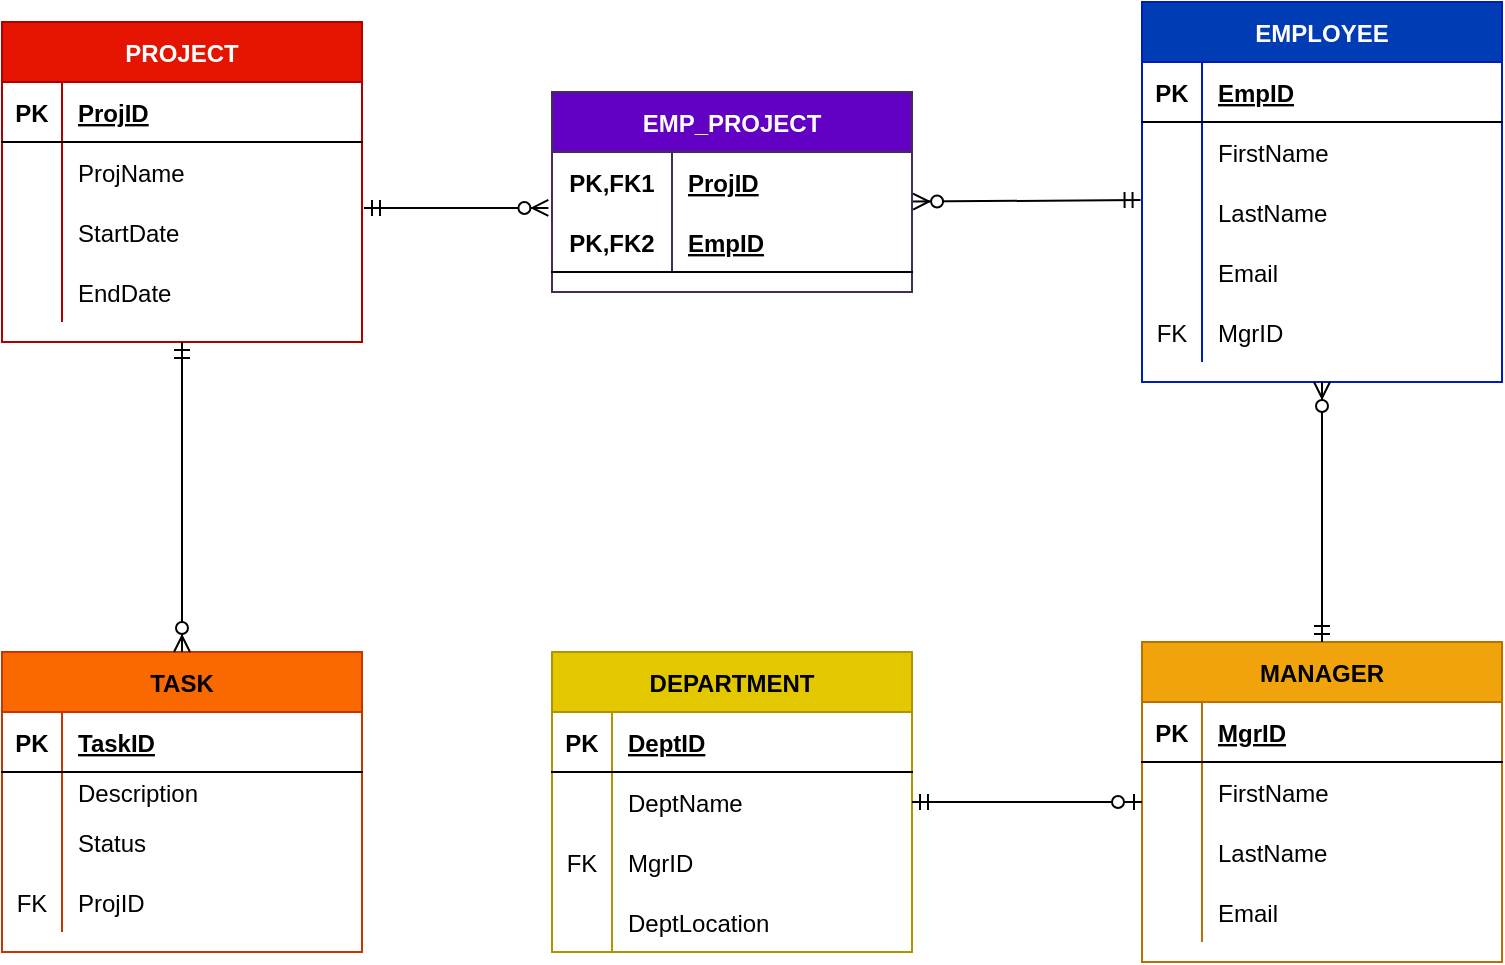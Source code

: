 <mxfile version="14.7.10" type="github">
  <diagram id="k0CBG_LT2ejW3VixiRD7" name="Page-1">
    <mxGraphModel dx="480" dy="577" grid="1" gridSize="10" guides="1" tooltips="1" connect="1" arrows="1" fold="1" page="1" pageScale="1" pageWidth="850" pageHeight="1100" math="0" shadow="0">
      <root>
        <mxCell id="0" />
        <mxCell id="1" parent="0" />
        <mxCell id="Ovz-r9pCA3V5yrxFts6w-2" value="DEPARTMENT" style="shape=table;startSize=30;container=1;collapsible=1;childLayout=tableLayout;fixedRows=1;rowLines=0;fontStyle=1;align=center;resizeLast=1;fillColor=#e3c800;strokeColor=#B09500;fontColor=#000000;" vertex="1" parent="1">
          <mxGeometry x="335" y="345" width="180" height="150" as="geometry" />
        </mxCell>
        <mxCell id="Ovz-r9pCA3V5yrxFts6w-3" value="" style="shape=partialRectangle;collapsible=0;dropTarget=0;pointerEvents=0;fillColor=none;top=0;left=0;bottom=1;right=0;points=[[0,0.5],[1,0.5]];portConstraint=eastwest;" vertex="1" parent="Ovz-r9pCA3V5yrxFts6w-2">
          <mxGeometry y="30" width="180" height="30" as="geometry" />
        </mxCell>
        <mxCell id="Ovz-r9pCA3V5yrxFts6w-4" value="PK" style="shape=partialRectangle;connectable=0;fillColor=none;top=0;left=0;bottom=0;right=0;fontStyle=1;overflow=hidden;" vertex="1" parent="Ovz-r9pCA3V5yrxFts6w-3">
          <mxGeometry width="30" height="30" as="geometry" />
        </mxCell>
        <mxCell id="Ovz-r9pCA3V5yrxFts6w-5" value="DeptID" style="shape=partialRectangle;connectable=0;fillColor=none;top=0;left=0;bottom=0;right=0;align=left;spacingLeft=6;fontStyle=5;overflow=hidden;" vertex="1" parent="Ovz-r9pCA3V5yrxFts6w-3">
          <mxGeometry x="30" width="150" height="30" as="geometry" />
        </mxCell>
        <mxCell id="Ovz-r9pCA3V5yrxFts6w-6" value="" style="shape=partialRectangle;collapsible=0;dropTarget=0;pointerEvents=0;fillColor=none;top=0;left=0;bottom=0;right=0;points=[[0,0.5],[1,0.5]];portConstraint=eastwest;" vertex="1" parent="Ovz-r9pCA3V5yrxFts6w-2">
          <mxGeometry y="60" width="180" height="30" as="geometry" />
        </mxCell>
        <mxCell id="Ovz-r9pCA3V5yrxFts6w-7" value="" style="shape=partialRectangle;connectable=0;fillColor=none;top=0;left=0;bottom=0;right=0;editable=1;overflow=hidden;" vertex="1" parent="Ovz-r9pCA3V5yrxFts6w-6">
          <mxGeometry width="30" height="30" as="geometry" />
        </mxCell>
        <mxCell id="Ovz-r9pCA3V5yrxFts6w-8" value="DeptName" style="shape=partialRectangle;connectable=0;fillColor=none;top=0;left=0;bottom=0;right=0;align=left;spacingLeft=6;overflow=hidden;" vertex="1" parent="Ovz-r9pCA3V5yrxFts6w-6">
          <mxGeometry x="30" width="150" height="30" as="geometry" />
        </mxCell>
        <mxCell id="Ovz-r9pCA3V5yrxFts6w-98" value="" style="shape=partialRectangle;collapsible=0;dropTarget=0;pointerEvents=0;fillColor=none;top=0;left=0;bottom=0;right=0;points=[[0,0.5],[1,0.5]];portConstraint=eastwest;" vertex="1" parent="Ovz-r9pCA3V5yrxFts6w-2">
          <mxGeometry y="90" width="180" height="30" as="geometry" />
        </mxCell>
        <mxCell id="Ovz-r9pCA3V5yrxFts6w-99" value="FK" style="shape=partialRectangle;connectable=0;fillColor=none;top=0;left=0;bottom=0;right=0;fontStyle=0;overflow=hidden;" vertex="1" parent="Ovz-r9pCA3V5yrxFts6w-98">
          <mxGeometry width="30" height="30" as="geometry" />
        </mxCell>
        <mxCell id="Ovz-r9pCA3V5yrxFts6w-100" value="MgrID" style="shape=partialRectangle;connectable=0;fillColor=none;top=0;left=0;bottom=0;right=0;align=left;spacingLeft=6;fontStyle=0;overflow=hidden;" vertex="1" parent="Ovz-r9pCA3V5yrxFts6w-98">
          <mxGeometry x="30" width="150" height="30" as="geometry" />
        </mxCell>
        <mxCell id="Ovz-r9pCA3V5yrxFts6w-9" value="" style="shape=partialRectangle;collapsible=0;dropTarget=0;pointerEvents=0;fillColor=none;top=0;left=0;bottom=0;right=0;points=[[0,0.5],[1,0.5]];portConstraint=eastwest;" vertex="1" parent="Ovz-r9pCA3V5yrxFts6w-2">
          <mxGeometry y="120" width="180" height="30" as="geometry" />
        </mxCell>
        <mxCell id="Ovz-r9pCA3V5yrxFts6w-10" value="" style="shape=partialRectangle;connectable=0;fillColor=none;top=0;left=0;bottom=0;right=0;editable=1;overflow=hidden;" vertex="1" parent="Ovz-r9pCA3V5yrxFts6w-9">
          <mxGeometry width="30" height="30" as="geometry" />
        </mxCell>
        <mxCell id="Ovz-r9pCA3V5yrxFts6w-11" value="DeptLocation" style="shape=partialRectangle;connectable=0;fillColor=none;top=0;left=0;bottom=0;right=0;align=left;spacingLeft=6;overflow=hidden;" vertex="1" parent="Ovz-r9pCA3V5yrxFts6w-9">
          <mxGeometry x="30" width="150" height="30" as="geometry" />
        </mxCell>
        <mxCell id="Ovz-r9pCA3V5yrxFts6w-15" value="MANAGER" style="shape=table;startSize=30;container=1;collapsible=1;childLayout=tableLayout;fixedRows=1;rowLines=0;fontStyle=1;align=center;resizeLast=1;fillColor=#f0a30a;strokeColor=#BD7000;fontColor=#000000;" vertex="1" parent="1">
          <mxGeometry x="630" y="340" width="180" height="160" as="geometry" />
        </mxCell>
        <mxCell id="Ovz-r9pCA3V5yrxFts6w-16" value="" style="shape=partialRectangle;collapsible=0;dropTarget=0;pointerEvents=0;fillColor=none;top=0;left=0;bottom=1;right=0;points=[[0,0.5],[1,0.5]];portConstraint=eastwest;" vertex="1" parent="Ovz-r9pCA3V5yrxFts6w-15">
          <mxGeometry y="30" width="180" height="30" as="geometry" />
        </mxCell>
        <mxCell id="Ovz-r9pCA3V5yrxFts6w-17" value="PK" style="shape=partialRectangle;connectable=0;fillColor=none;top=0;left=0;bottom=0;right=0;fontStyle=1;overflow=hidden;" vertex="1" parent="Ovz-r9pCA3V5yrxFts6w-16">
          <mxGeometry width="30" height="30" as="geometry" />
        </mxCell>
        <mxCell id="Ovz-r9pCA3V5yrxFts6w-18" value="MgrID" style="shape=partialRectangle;connectable=0;fillColor=none;top=0;left=0;bottom=0;right=0;align=left;spacingLeft=6;fontStyle=5;overflow=hidden;" vertex="1" parent="Ovz-r9pCA3V5yrxFts6w-16">
          <mxGeometry x="30" width="150" height="30" as="geometry" />
        </mxCell>
        <mxCell id="Ovz-r9pCA3V5yrxFts6w-19" value="" style="shape=partialRectangle;collapsible=0;dropTarget=0;pointerEvents=0;fillColor=none;top=0;left=0;bottom=0;right=0;points=[[0,0.5],[1,0.5]];portConstraint=eastwest;" vertex="1" parent="Ovz-r9pCA3V5yrxFts6w-15">
          <mxGeometry y="60" width="180" height="30" as="geometry" />
        </mxCell>
        <mxCell id="Ovz-r9pCA3V5yrxFts6w-20" value="" style="shape=partialRectangle;connectable=0;fillColor=none;top=0;left=0;bottom=0;right=0;editable=1;overflow=hidden;" vertex="1" parent="Ovz-r9pCA3V5yrxFts6w-19">
          <mxGeometry width="30" height="30" as="geometry" />
        </mxCell>
        <mxCell id="Ovz-r9pCA3V5yrxFts6w-21" value="FirstName" style="shape=partialRectangle;connectable=0;fillColor=none;top=0;left=0;bottom=0;right=0;align=left;spacingLeft=6;overflow=hidden;" vertex="1" parent="Ovz-r9pCA3V5yrxFts6w-19">
          <mxGeometry x="30" width="150" height="30" as="geometry" />
        </mxCell>
        <mxCell id="Ovz-r9pCA3V5yrxFts6w-22" value="" style="shape=partialRectangle;collapsible=0;dropTarget=0;pointerEvents=0;fillColor=none;top=0;left=0;bottom=0;right=0;points=[[0,0.5],[1,0.5]];portConstraint=eastwest;" vertex="1" parent="Ovz-r9pCA3V5yrxFts6w-15">
          <mxGeometry y="90" width="180" height="30" as="geometry" />
        </mxCell>
        <mxCell id="Ovz-r9pCA3V5yrxFts6w-23" value="" style="shape=partialRectangle;connectable=0;fillColor=none;top=0;left=0;bottom=0;right=0;editable=1;overflow=hidden;" vertex="1" parent="Ovz-r9pCA3V5yrxFts6w-22">
          <mxGeometry width="30" height="30" as="geometry" />
        </mxCell>
        <mxCell id="Ovz-r9pCA3V5yrxFts6w-24" value="LastName    " style="shape=partialRectangle;connectable=0;fillColor=none;top=0;left=0;bottom=0;right=0;align=left;spacingLeft=6;overflow=hidden;" vertex="1" parent="Ovz-r9pCA3V5yrxFts6w-22">
          <mxGeometry x="30" width="150" height="30" as="geometry" />
        </mxCell>
        <mxCell id="Ovz-r9pCA3V5yrxFts6w-25" value="" style="shape=partialRectangle;collapsible=0;dropTarget=0;pointerEvents=0;fillColor=none;top=0;left=0;bottom=0;right=0;points=[[0,0.5],[1,0.5]];portConstraint=eastwest;" vertex="1" parent="Ovz-r9pCA3V5yrxFts6w-15">
          <mxGeometry y="120" width="180" height="30" as="geometry" />
        </mxCell>
        <mxCell id="Ovz-r9pCA3V5yrxFts6w-26" value="" style="shape=partialRectangle;connectable=0;fillColor=none;top=0;left=0;bottom=0;right=0;editable=1;overflow=hidden;" vertex="1" parent="Ovz-r9pCA3V5yrxFts6w-25">
          <mxGeometry width="30" height="30" as="geometry" />
        </mxCell>
        <mxCell id="Ovz-r9pCA3V5yrxFts6w-27" value="Email" style="shape=partialRectangle;connectable=0;fillColor=none;top=0;left=0;bottom=0;right=0;align=left;spacingLeft=6;overflow=hidden;" vertex="1" parent="Ovz-r9pCA3V5yrxFts6w-25">
          <mxGeometry x="30" width="150" height="30" as="geometry" />
        </mxCell>
        <mxCell id="Ovz-r9pCA3V5yrxFts6w-28" value="EMPLOYEE" style="shape=table;startSize=30;container=1;collapsible=1;childLayout=tableLayout;fixedRows=1;rowLines=0;fontStyle=1;align=center;resizeLast=1;strokeColor=#001DBC;fontColor=#ffffff;fillColor=#003CB3;" vertex="1" parent="1">
          <mxGeometry x="630" y="20" width="180" height="190" as="geometry" />
        </mxCell>
        <mxCell id="Ovz-r9pCA3V5yrxFts6w-29" value="" style="shape=partialRectangle;collapsible=0;dropTarget=0;pointerEvents=0;fillColor=none;top=0;left=0;bottom=1;right=0;points=[[0,0.5],[1,0.5]];portConstraint=eastwest;" vertex="1" parent="Ovz-r9pCA3V5yrxFts6w-28">
          <mxGeometry y="30" width="180" height="30" as="geometry" />
        </mxCell>
        <mxCell id="Ovz-r9pCA3V5yrxFts6w-30" value="PK" style="shape=partialRectangle;connectable=0;fillColor=none;top=0;left=0;bottom=0;right=0;fontStyle=1;overflow=hidden;" vertex="1" parent="Ovz-r9pCA3V5yrxFts6w-29">
          <mxGeometry width="30" height="30" as="geometry" />
        </mxCell>
        <mxCell id="Ovz-r9pCA3V5yrxFts6w-31" value="EmpID" style="shape=partialRectangle;connectable=0;fillColor=none;top=0;left=0;bottom=0;right=0;align=left;spacingLeft=6;fontStyle=5;overflow=hidden;" vertex="1" parent="Ovz-r9pCA3V5yrxFts6w-29">
          <mxGeometry x="30" width="150" height="30" as="geometry" />
        </mxCell>
        <mxCell id="Ovz-r9pCA3V5yrxFts6w-32" value="" style="shape=partialRectangle;collapsible=0;dropTarget=0;pointerEvents=0;fillColor=none;top=0;left=0;bottom=0;right=0;points=[[0,0.5],[1,0.5]];portConstraint=eastwest;" vertex="1" parent="Ovz-r9pCA3V5yrxFts6w-28">
          <mxGeometry y="60" width="180" height="30" as="geometry" />
        </mxCell>
        <mxCell id="Ovz-r9pCA3V5yrxFts6w-33" value="" style="shape=partialRectangle;connectable=0;fillColor=none;top=0;left=0;bottom=0;right=0;editable=1;overflow=hidden;" vertex="1" parent="Ovz-r9pCA3V5yrxFts6w-32">
          <mxGeometry width="30" height="30" as="geometry" />
        </mxCell>
        <mxCell id="Ovz-r9pCA3V5yrxFts6w-34" value="FirstName    " style="shape=partialRectangle;connectable=0;fillColor=none;top=0;left=0;bottom=0;right=0;align=left;spacingLeft=6;overflow=hidden;" vertex="1" parent="Ovz-r9pCA3V5yrxFts6w-32">
          <mxGeometry x="30" width="150" height="30" as="geometry" />
        </mxCell>
        <mxCell id="Ovz-r9pCA3V5yrxFts6w-35" value="" style="shape=partialRectangle;collapsible=0;dropTarget=0;pointerEvents=0;fillColor=none;top=0;left=0;bottom=0;right=0;points=[[0,0.5],[1,0.5]];portConstraint=eastwest;" vertex="1" parent="Ovz-r9pCA3V5yrxFts6w-28">
          <mxGeometry y="90" width="180" height="30" as="geometry" />
        </mxCell>
        <mxCell id="Ovz-r9pCA3V5yrxFts6w-36" value="" style="shape=partialRectangle;connectable=0;fillColor=none;top=0;left=0;bottom=0;right=0;editable=1;overflow=hidden;" vertex="1" parent="Ovz-r9pCA3V5yrxFts6w-35">
          <mxGeometry width="30" height="30" as="geometry" />
        </mxCell>
        <mxCell id="Ovz-r9pCA3V5yrxFts6w-37" value="LastName" style="shape=partialRectangle;connectable=0;fillColor=none;top=0;left=0;bottom=0;right=0;align=left;spacingLeft=6;overflow=hidden;" vertex="1" parent="Ovz-r9pCA3V5yrxFts6w-35">
          <mxGeometry x="30" width="150" height="30" as="geometry" />
        </mxCell>
        <mxCell id="Ovz-r9pCA3V5yrxFts6w-38" value="" style="shape=partialRectangle;collapsible=0;dropTarget=0;pointerEvents=0;fillColor=none;top=0;left=0;bottom=0;right=0;points=[[0,0.5],[1,0.5]];portConstraint=eastwest;" vertex="1" parent="Ovz-r9pCA3V5yrxFts6w-28">
          <mxGeometry y="120" width="180" height="30" as="geometry" />
        </mxCell>
        <mxCell id="Ovz-r9pCA3V5yrxFts6w-39" value="" style="shape=partialRectangle;connectable=0;fillColor=none;top=0;left=0;bottom=0;right=0;editable=1;overflow=hidden;" vertex="1" parent="Ovz-r9pCA3V5yrxFts6w-38">
          <mxGeometry width="30" height="30" as="geometry" />
        </mxCell>
        <mxCell id="Ovz-r9pCA3V5yrxFts6w-40" value="Email" style="shape=partialRectangle;connectable=0;fillColor=none;top=0;left=0;bottom=0;right=0;align=left;spacingLeft=6;overflow=hidden;" vertex="1" parent="Ovz-r9pCA3V5yrxFts6w-38">
          <mxGeometry x="30" width="150" height="30" as="geometry" />
        </mxCell>
        <mxCell id="Ovz-r9pCA3V5yrxFts6w-101" value="" style="shape=partialRectangle;collapsible=0;dropTarget=0;pointerEvents=0;fillColor=none;top=0;left=0;bottom=0;right=0;points=[[0,0.5],[1,0.5]];portConstraint=eastwest;" vertex="1" parent="Ovz-r9pCA3V5yrxFts6w-28">
          <mxGeometry y="150" width="180" height="30" as="geometry" />
        </mxCell>
        <mxCell id="Ovz-r9pCA3V5yrxFts6w-102" value="FK" style="shape=partialRectangle;connectable=0;fillColor=none;top=0;left=0;bottom=0;right=0;fontStyle=0;overflow=hidden;" vertex="1" parent="Ovz-r9pCA3V5yrxFts6w-101">
          <mxGeometry width="30" height="30" as="geometry" />
        </mxCell>
        <mxCell id="Ovz-r9pCA3V5yrxFts6w-103" value="MgrID" style="shape=partialRectangle;connectable=0;fillColor=none;top=0;left=0;bottom=0;right=0;align=left;spacingLeft=6;fontStyle=0;overflow=hidden;" vertex="1" parent="Ovz-r9pCA3V5yrxFts6w-101">
          <mxGeometry x="30" width="150" height="30" as="geometry" />
        </mxCell>
        <mxCell id="Ovz-r9pCA3V5yrxFts6w-41" value="PROJECT" style="shape=table;startSize=30;container=1;collapsible=1;childLayout=tableLayout;fixedRows=1;rowLines=0;fontStyle=1;align=center;resizeLast=1;fillColor=#e51400;strokeColor=#B20000;fontColor=#ffffff;" vertex="1" parent="1">
          <mxGeometry x="60" y="30" width="180" height="160" as="geometry" />
        </mxCell>
        <mxCell id="Ovz-r9pCA3V5yrxFts6w-42" value="" style="shape=partialRectangle;collapsible=0;dropTarget=0;pointerEvents=0;fillColor=none;top=0;left=0;bottom=1;right=0;points=[[0,0.5],[1,0.5]];portConstraint=eastwest;" vertex="1" parent="Ovz-r9pCA3V5yrxFts6w-41">
          <mxGeometry y="30" width="180" height="30" as="geometry" />
        </mxCell>
        <mxCell id="Ovz-r9pCA3V5yrxFts6w-43" value="PK" style="shape=partialRectangle;connectable=0;fillColor=none;top=0;left=0;bottom=0;right=0;fontStyle=1;overflow=hidden;" vertex="1" parent="Ovz-r9pCA3V5yrxFts6w-42">
          <mxGeometry width="30" height="30" as="geometry" />
        </mxCell>
        <mxCell id="Ovz-r9pCA3V5yrxFts6w-44" value="ProjID" style="shape=partialRectangle;connectable=0;fillColor=none;top=0;left=0;bottom=0;right=0;align=left;spacingLeft=6;fontStyle=5;overflow=hidden;" vertex="1" parent="Ovz-r9pCA3V5yrxFts6w-42">
          <mxGeometry x="30" width="150" height="30" as="geometry" />
        </mxCell>
        <mxCell id="Ovz-r9pCA3V5yrxFts6w-48" value="" style="shape=partialRectangle;collapsible=0;dropTarget=0;pointerEvents=0;fillColor=none;top=0;left=0;bottom=0;right=0;points=[[0,0.5],[1,0.5]];portConstraint=eastwest;" vertex="1" parent="Ovz-r9pCA3V5yrxFts6w-41">
          <mxGeometry y="60" width="180" height="30" as="geometry" />
        </mxCell>
        <mxCell id="Ovz-r9pCA3V5yrxFts6w-49" value="" style="shape=partialRectangle;connectable=0;fillColor=none;top=0;left=0;bottom=0;right=0;editable=1;overflow=hidden;" vertex="1" parent="Ovz-r9pCA3V5yrxFts6w-48">
          <mxGeometry width="30" height="30" as="geometry" />
        </mxCell>
        <mxCell id="Ovz-r9pCA3V5yrxFts6w-50" value="ProjName    " style="shape=partialRectangle;connectable=0;fillColor=none;top=0;left=0;bottom=0;right=0;align=left;spacingLeft=6;overflow=hidden;" vertex="1" parent="Ovz-r9pCA3V5yrxFts6w-48">
          <mxGeometry x="30" width="150" height="30" as="geometry" />
        </mxCell>
        <mxCell id="Ovz-r9pCA3V5yrxFts6w-51" value="" style="shape=partialRectangle;collapsible=0;dropTarget=0;pointerEvents=0;fillColor=none;top=0;left=0;bottom=0;right=0;points=[[0,0.5],[1,0.5]];portConstraint=eastwest;" vertex="1" parent="Ovz-r9pCA3V5yrxFts6w-41">
          <mxGeometry y="90" width="180" height="30" as="geometry" />
        </mxCell>
        <mxCell id="Ovz-r9pCA3V5yrxFts6w-52" value="" style="shape=partialRectangle;connectable=0;fillColor=none;top=0;left=0;bottom=0;right=0;editable=1;overflow=hidden;" vertex="1" parent="Ovz-r9pCA3V5yrxFts6w-51">
          <mxGeometry width="30" height="30" as="geometry" />
        </mxCell>
        <mxCell id="Ovz-r9pCA3V5yrxFts6w-53" value="StartDate" style="shape=partialRectangle;connectable=0;fillColor=none;top=0;left=0;bottom=0;right=0;align=left;spacingLeft=6;overflow=hidden;" vertex="1" parent="Ovz-r9pCA3V5yrxFts6w-51">
          <mxGeometry x="30" width="150" height="30" as="geometry" />
        </mxCell>
        <mxCell id="Ovz-r9pCA3V5yrxFts6w-67" style="shape=partialRectangle;collapsible=0;dropTarget=0;pointerEvents=0;fillColor=none;top=0;left=0;bottom=0;right=0;points=[[0,0.5],[1,0.5]];portConstraint=eastwest;" vertex="1" parent="Ovz-r9pCA3V5yrxFts6w-41">
          <mxGeometry y="120" width="180" height="30" as="geometry" />
        </mxCell>
        <mxCell id="Ovz-r9pCA3V5yrxFts6w-68" style="shape=partialRectangle;connectable=0;fillColor=none;top=0;left=0;bottom=0;right=0;editable=1;overflow=hidden;" vertex="1" parent="Ovz-r9pCA3V5yrxFts6w-67">
          <mxGeometry width="30" height="30" as="geometry" />
        </mxCell>
        <mxCell id="Ovz-r9pCA3V5yrxFts6w-69" value="EndDate" style="shape=partialRectangle;connectable=0;fillColor=none;top=0;left=0;bottom=0;right=0;align=left;spacingLeft=6;overflow=hidden;" vertex="1" parent="Ovz-r9pCA3V5yrxFts6w-67">
          <mxGeometry x="30" width="150" height="30" as="geometry" />
        </mxCell>
        <mxCell id="Ovz-r9pCA3V5yrxFts6w-54" value="TASK" style="shape=table;startSize=30;container=1;collapsible=1;childLayout=tableLayout;fixedRows=1;rowLines=0;fontStyle=1;align=center;resizeLast=1;fillColor=#fa6800;strokeColor=#C73500;fontColor=#000000;" vertex="1" parent="1">
          <mxGeometry x="60" y="345" width="180" height="150" as="geometry" />
        </mxCell>
        <mxCell id="Ovz-r9pCA3V5yrxFts6w-55" value="" style="shape=partialRectangle;collapsible=0;dropTarget=0;pointerEvents=0;fillColor=none;top=0;left=0;bottom=1;right=0;points=[[0,0.5],[1,0.5]];portConstraint=eastwest;" vertex="1" parent="Ovz-r9pCA3V5yrxFts6w-54">
          <mxGeometry y="30" width="180" height="30" as="geometry" />
        </mxCell>
        <mxCell id="Ovz-r9pCA3V5yrxFts6w-56" value="PK" style="shape=partialRectangle;connectable=0;fillColor=none;top=0;left=0;bottom=0;right=0;fontStyle=1;overflow=hidden;" vertex="1" parent="Ovz-r9pCA3V5yrxFts6w-55">
          <mxGeometry width="30" height="30" as="geometry" />
        </mxCell>
        <mxCell id="Ovz-r9pCA3V5yrxFts6w-57" value="TaskID" style="shape=partialRectangle;connectable=0;fillColor=none;top=0;left=0;bottom=0;right=0;align=left;spacingLeft=6;fontStyle=5;overflow=hidden;" vertex="1" parent="Ovz-r9pCA3V5yrxFts6w-55">
          <mxGeometry x="30" width="150" height="30" as="geometry" />
        </mxCell>
        <mxCell id="Ovz-r9pCA3V5yrxFts6w-58" value="" style="shape=partialRectangle;collapsible=0;dropTarget=0;pointerEvents=0;fillColor=none;top=0;left=0;bottom=0;right=0;points=[[0,0.5],[1,0.5]];portConstraint=eastwest;" vertex="1" parent="Ovz-r9pCA3V5yrxFts6w-54">
          <mxGeometry y="60" width="180" height="20" as="geometry" />
        </mxCell>
        <mxCell id="Ovz-r9pCA3V5yrxFts6w-59" value="" style="shape=partialRectangle;connectable=0;fillColor=none;top=0;left=0;bottom=0;right=0;editable=1;overflow=hidden;" vertex="1" parent="Ovz-r9pCA3V5yrxFts6w-58">
          <mxGeometry width="30" height="20" as="geometry" />
        </mxCell>
        <mxCell id="Ovz-r9pCA3V5yrxFts6w-60" value="Description" style="shape=partialRectangle;connectable=0;fillColor=none;top=0;left=0;bottom=0;right=0;align=left;spacingLeft=6;overflow=hidden;" vertex="1" parent="Ovz-r9pCA3V5yrxFts6w-58">
          <mxGeometry x="30" width="150" height="20" as="geometry" />
        </mxCell>
        <mxCell id="Ovz-r9pCA3V5yrxFts6w-61" value="" style="shape=partialRectangle;collapsible=0;dropTarget=0;pointerEvents=0;fillColor=none;top=0;left=0;bottom=0;right=0;points=[[0,0.5],[1,0.5]];portConstraint=eastwest;" vertex="1" parent="Ovz-r9pCA3V5yrxFts6w-54">
          <mxGeometry y="80" width="180" height="30" as="geometry" />
        </mxCell>
        <mxCell id="Ovz-r9pCA3V5yrxFts6w-62" value="" style="shape=partialRectangle;connectable=0;fillColor=none;top=0;left=0;bottom=0;right=0;editable=1;overflow=hidden;" vertex="1" parent="Ovz-r9pCA3V5yrxFts6w-61">
          <mxGeometry width="30" height="30" as="geometry" />
        </mxCell>
        <mxCell id="Ovz-r9pCA3V5yrxFts6w-63" value="Status" style="shape=partialRectangle;connectable=0;fillColor=none;top=0;left=0;bottom=0;right=0;align=left;spacingLeft=6;overflow=hidden;" vertex="1" parent="Ovz-r9pCA3V5yrxFts6w-61">
          <mxGeometry x="30" width="150" height="30" as="geometry" />
        </mxCell>
        <mxCell id="Ovz-r9pCA3V5yrxFts6w-104" value="" style="shape=partialRectangle;collapsible=0;dropTarget=0;pointerEvents=0;fillColor=none;top=0;left=0;bottom=0;right=0;points=[[0,0.5],[1,0.5]];portConstraint=eastwest;" vertex="1" parent="Ovz-r9pCA3V5yrxFts6w-54">
          <mxGeometry y="110" width="180" height="30" as="geometry" />
        </mxCell>
        <mxCell id="Ovz-r9pCA3V5yrxFts6w-105" value="FK" style="shape=partialRectangle;connectable=0;fillColor=none;top=0;left=0;bottom=0;right=0;fontStyle=0;overflow=hidden;" vertex="1" parent="Ovz-r9pCA3V5yrxFts6w-104">
          <mxGeometry width="30" height="30" as="geometry" />
        </mxCell>
        <mxCell id="Ovz-r9pCA3V5yrxFts6w-106" value="ProjID" style="shape=partialRectangle;connectable=0;fillColor=none;top=0;left=0;bottom=0;right=0;align=left;spacingLeft=6;fontStyle=0;overflow=hidden;" vertex="1" parent="Ovz-r9pCA3V5yrxFts6w-104">
          <mxGeometry x="30" width="150" height="30" as="geometry" />
        </mxCell>
        <mxCell id="Ovz-r9pCA3V5yrxFts6w-79" value="" style="endArrow=ERzeroToOne;html=1;rounded=0;startArrow=ERmandOne;startFill=0;endFill=1;exitX=1;exitY=0.5;exitDx=0;exitDy=0;" edge="1" parent="1" source="Ovz-r9pCA3V5yrxFts6w-6" target="Ovz-r9pCA3V5yrxFts6w-15">
          <mxGeometry relative="1" as="geometry">
            <mxPoint x="160" y="290" as="sourcePoint" />
            <mxPoint x="290" y="310" as="targetPoint" />
          </mxGeometry>
        </mxCell>
        <mxCell id="Ovz-r9pCA3V5yrxFts6w-80" value="" style="endArrow=ERzeroToMany;html=1;rounded=0;entryX=0.5;entryY=1;entryDx=0;entryDy=0;exitX=0.5;exitY=0;exitDx=0;exitDy=0;startArrow=ERmandOne;startFill=0;endFill=1;" edge="1" parent="1" source="Ovz-r9pCA3V5yrxFts6w-15" target="Ovz-r9pCA3V5yrxFts6w-28">
          <mxGeometry relative="1" as="geometry">
            <mxPoint x="270" y="420" as="sourcePoint" />
            <mxPoint x="559" y="502" as="targetPoint" />
          </mxGeometry>
        </mxCell>
        <mxCell id="Ovz-r9pCA3V5yrxFts6w-81" value="EMP_PROJECT" style="shape=table;startSize=30;container=1;collapsible=1;childLayout=tableLayout;fixedRows=1;rowLines=0;fontStyle=1;align=center;resizeLast=1;strokeColor=#432D57;fontColor=#ffffff;fillColor=#6200C4;" vertex="1" parent="1">
          <mxGeometry x="335" y="65" width="180" height="100" as="geometry" />
        </mxCell>
        <mxCell id="Ovz-r9pCA3V5yrxFts6w-82" value="" style="shape=partialRectangle;collapsible=0;dropTarget=0;pointerEvents=0;fillColor=none;top=0;left=0;bottom=0;right=0;points=[[0,0.5],[1,0.5]];portConstraint=eastwest;" vertex="1" parent="Ovz-r9pCA3V5yrxFts6w-81">
          <mxGeometry y="30" width="180" height="30" as="geometry" />
        </mxCell>
        <mxCell id="Ovz-r9pCA3V5yrxFts6w-83" value="PK,FK1" style="shape=partialRectangle;connectable=0;fillColor=none;top=0;left=0;bottom=0;right=0;fontStyle=1;overflow=hidden;" vertex="1" parent="Ovz-r9pCA3V5yrxFts6w-82">
          <mxGeometry width="60" height="30" as="geometry" />
        </mxCell>
        <mxCell id="Ovz-r9pCA3V5yrxFts6w-84" value="ProjID" style="shape=partialRectangle;connectable=0;fillColor=none;top=0;left=0;bottom=0;right=0;align=left;spacingLeft=6;fontStyle=5;overflow=hidden;" vertex="1" parent="Ovz-r9pCA3V5yrxFts6w-82">
          <mxGeometry x="60" width="120" height="30" as="geometry" />
        </mxCell>
        <mxCell id="Ovz-r9pCA3V5yrxFts6w-85" value="" style="shape=partialRectangle;collapsible=0;dropTarget=0;pointerEvents=0;fillColor=none;top=0;left=0;bottom=1;right=0;points=[[0,0.5],[1,0.5]];portConstraint=eastwest;" vertex="1" parent="Ovz-r9pCA3V5yrxFts6w-81">
          <mxGeometry y="60" width="180" height="30" as="geometry" />
        </mxCell>
        <mxCell id="Ovz-r9pCA3V5yrxFts6w-86" value="PK,FK2" style="shape=partialRectangle;connectable=0;fillColor=none;top=0;left=0;bottom=0;right=0;fontStyle=1;overflow=hidden;" vertex="1" parent="Ovz-r9pCA3V5yrxFts6w-85">
          <mxGeometry width="60" height="30" as="geometry" />
        </mxCell>
        <mxCell id="Ovz-r9pCA3V5yrxFts6w-87" value="EmpID" style="shape=partialRectangle;connectable=0;fillColor=none;top=0;left=0;bottom=0;right=0;align=left;spacingLeft=6;fontStyle=5;overflow=hidden;" vertex="1" parent="Ovz-r9pCA3V5yrxFts6w-85">
          <mxGeometry x="60" width="120" height="30" as="geometry" />
        </mxCell>
        <mxCell id="Ovz-r9pCA3V5yrxFts6w-94" value="" style="endArrow=ERzeroToMany;html=1;rounded=0;startArrow=ERmandOne;startFill=0;endFill=1;entryX=-0.01;entryY=-0.067;entryDx=0;entryDy=0;entryPerimeter=0;" edge="1" parent="1" target="Ovz-r9pCA3V5yrxFts6w-85">
          <mxGeometry relative="1" as="geometry">
            <mxPoint x="241" y="123" as="sourcePoint" />
            <mxPoint x="320" y="123" as="targetPoint" />
          </mxGeometry>
        </mxCell>
        <mxCell id="Ovz-r9pCA3V5yrxFts6w-96" value="" style="endArrow=ERmandOne;html=1;rounded=0;exitX=1.003;exitY=0.827;exitDx=0;exitDy=0;startArrow=ERzeroToMany;startFill=1;endFill=0;exitPerimeter=0;entryX=-0.004;entryY=0.3;entryDx=0;entryDy=0;entryPerimeter=0;" edge="1" parent="1" source="Ovz-r9pCA3V5yrxFts6w-82" target="Ovz-r9pCA3V5yrxFts6w-35">
          <mxGeometry relative="1" as="geometry">
            <mxPoint x="580" y="370" as="sourcePoint" />
            <mxPoint x="740" y="370" as="targetPoint" />
          </mxGeometry>
        </mxCell>
        <mxCell id="Ovz-r9pCA3V5yrxFts6w-97" value="" style="endArrow=ERmandOne;html=1;rounded=0;entryX=0.5;entryY=1;entryDx=0;entryDy=0;exitX=0.5;exitY=0;exitDx=0;exitDy=0;startArrow=ERzeroToMany;startFill=1;endFill=0;" edge="1" parent="1" source="Ovz-r9pCA3V5yrxFts6w-54" target="Ovz-r9pCA3V5yrxFts6w-41">
          <mxGeometry relative="1" as="geometry">
            <mxPoint x="450" y="95" as="sourcePoint" />
            <mxPoint x="560" y="80" as="targetPoint" />
            <Array as="points" />
          </mxGeometry>
        </mxCell>
      </root>
    </mxGraphModel>
  </diagram>
</mxfile>
